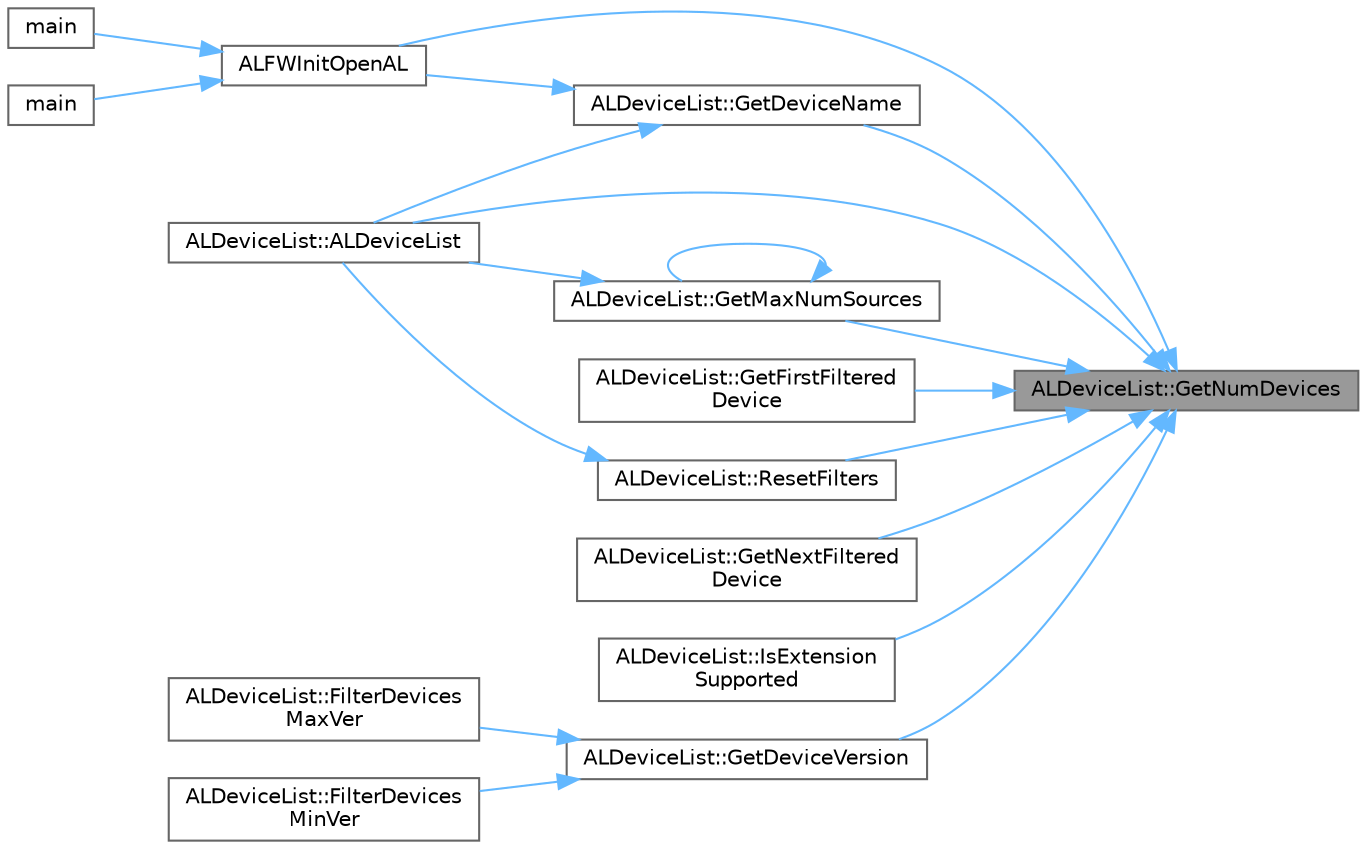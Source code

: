 digraph "ALDeviceList::GetNumDevices"
{
 // LATEX_PDF_SIZE
  bgcolor="transparent";
  edge [fontname=Helvetica,fontsize=10,labelfontname=Helvetica,labelfontsize=10];
  node [fontname=Helvetica,fontsize=10,shape=box,height=0.2,width=0.4];
  rankdir="RL";
  Node1 [id="Node000001",label="ALDeviceList::GetNumDevices",height=0.2,width=0.4,color="gray40", fillcolor="grey60", style="filled", fontcolor="black",tooltip=" "];
  Node1 -> Node2 [id="edge1_Node000001_Node000002",dir="back",color="steelblue1",style="solid",tooltip=" "];
  Node2 [id="Node000002",label="ALDeviceList::ALDeviceList",height=0.2,width=0.4,color="grey40", fillcolor="white", style="filled",URL="$class_a_l_device_list.html#aa30c721808987089c6fd1c32e23a1e06",tooltip=" "];
  Node1 -> Node3 [id="edge2_Node000001_Node000003",dir="back",color="steelblue1",style="solid",tooltip=" "];
  Node3 [id="Node000003",label="ALFWInitOpenAL",height=0.2,width=0.4,color="grey40", fillcolor="white", style="filled",URL="$_framework_8cpp.html#aa1c82f4442b1802a9441f37f152fe247",tooltip=" "];
  Node3 -> Node4 [id="edge3_Node000003_Node000004",dir="back",color="steelblue1",style="solid",tooltip=" "];
  Node4 [id="Node000004",label="main",height=0.2,width=0.4,color="grey40", fillcolor="white", style="filled",URL="$_capture_8cpp.html#ae66f6b31b5ad750f1fe042a706a4e3d4",tooltip=" "];
  Node3 -> Node5 [id="edge4_Node000003_Node000005",dir="back",color="steelblue1",style="solid",tooltip=" "];
  Node5 [id="Node000005",label="main",height=0.2,width=0.4,color="grey40", fillcolor="white", style="filled",URL="$_e_f_x_filter_8cpp.html#a840291bc02cba5474a4cb46a9b9566fe",tooltip=" "];
  Node1 -> Node6 [id="edge5_Node000001_Node000006",dir="back",color="steelblue1",style="solid",tooltip=" "];
  Node6 [id="Node000006",label="ALDeviceList::GetDeviceName",height=0.2,width=0.4,color="grey40", fillcolor="white", style="filled",URL="$class_a_l_device_list.html#a31b6feb4ec5358a6b5c8389307b664b4",tooltip=" "];
  Node6 -> Node2 [id="edge6_Node000006_Node000002",dir="back",color="steelblue1",style="solid",tooltip=" "];
  Node6 -> Node3 [id="edge7_Node000006_Node000003",dir="back",color="steelblue1",style="solid",tooltip=" "];
  Node1 -> Node7 [id="edge8_Node000001_Node000007",dir="back",color="steelblue1",style="solid",tooltip=" "];
  Node7 [id="Node000007",label="ALDeviceList::GetDeviceVersion",height=0.2,width=0.4,color="grey40", fillcolor="white", style="filled",URL="$class_a_l_device_list.html#a2413e2c2e8eab7e6b5b031c8359de1e1",tooltip=" "];
  Node7 -> Node8 [id="edge9_Node000007_Node000008",dir="back",color="steelblue1",style="solid",tooltip=" "];
  Node8 [id="Node000008",label="ALDeviceList::FilterDevices\lMaxVer",height=0.2,width=0.4,color="grey40", fillcolor="white", style="filled",URL="$class_a_l_device_list.html#aa47240dec09e238300d87c47c766d507",tooltip=" "];
  Node7 -> Node9 [id="edge10_Node000007_Node000009",dir="back",color="steelblue1",style="solid",tooltip=" "];
  Node9 [id="Node000009",label="ALDeviceList::FilterDevices\lMinVer",height=0.2,width=0.4,color="grey40", fillcolor="white", style="filled",URL="$class_a_l_device_list.html#ac66dcbedf3a44aa9ec10f680628a553b",tooltip=" "];
  Node1 -> Node10 [id="edge11_Node000001_Node000010",dir="back",color="steelblue1",style="solid",tooltip=" "];
  Node10 [id="Node000010",label="ALDeviceList::GetFirstFiltered\lDevice",height=0.2,width=0.4,color="grey40", fillcolor="white", style="filled",URL="$class_a_l_device_list.html#aee79031c574fb39baa0b001013078485",tooltip=" "];
  Node1 -> Node11 [id="edge12_Node000001_Node000011",dir="back",color="steelblue1",style="solid",tooltip=" "];
  Node11 [id="Node000011",label="ALDeviceList::GetMaxNumSources",height=0.2,width=0.4,color="grey40", fillcolor="white", style="filled",URL="$class_a_l_device_list.html#ab1eef020de7b3fced7cd534e08580c93",tooltip=" "];
  Node11 -> Node2 [id="edge13_Node000011_Node000002",dir="back",color="steelblue1",style="solid",tooltip=" "];
  Node11 -> Node11 [id="edge14_Node000011_Node000011",dir="back",color="steelblue1",style="solid",tooltip=" "];
  Node1 -> Node12 [id="edge15_Node000001_Node000012",dir="back",color="steelblue1",style="solid",tooltip=" "];
  Node12 [id="Node000012",label="ALDeviceList::GetNextFiltered\lDevice",height=0.2,width=0.4,color="grey40", fillcolor="white", style="filled",URL="$class_a_l_device_list.html#abd64d0ce921ce22397b5968bc49990ae",tooltip=" "];
  Node1 -> Node13 [id="edge16_Node000001_Node000013",dir="back",color="steelblue1",style="solid",tooltip=" "];
  Node13 [id="Node000013",label="ALDeviceList::IsExtension\lSupported",height=0.2,width=0.4,color="grey40", fillcolor="white", style="filled",URL="$class_a_l_device_list.html#a409c4e487fdb646d805b785e9b245a3a",tooltip=" "];
  Node1 -> Node14 [id="edge17_Node000001_Node000014",dir="back",color="steelblue1",style="solid",tooltip=" "];
  Node14 [id="Node000014",label="ALDeviceList::ResetFilters",height=0.2,width=0.4,color="grey40", fillcolor="white", style="filled",URL="$class_a_l_device_list.html#a240f475db4b7e57d6addcec228bccae5",tooltip=" "];
  Node14 -> Node2 [id="edge18_Node000014_Node000002",dir="back",color="steelblue1",style="solid",tooltip=" "];
}
